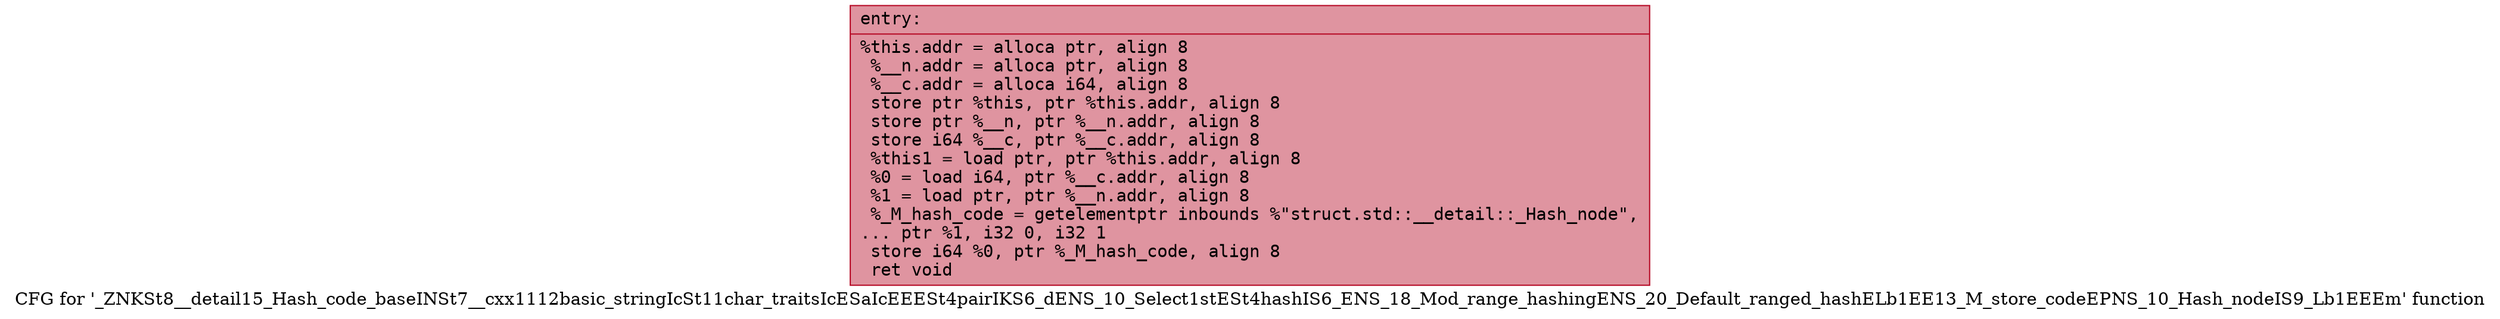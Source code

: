 digraph "CFG for '_ZNKSt8__detail15_Hash_code_baseINSt7__cxx1112basic_stringIcSt11char_traitsIcESaIcEEESt4pairIKS6_dENS_10_Select1stESt4hashIS6_ENS_18_Mod_range_hashingENS_20_Default_ranged_hashELb1EE13_M_store_codeEPNS_10_Hash_nodeIS9_Lb1EEEm' function" {
	label="CFG for '_ZNKSt8__detail15_Hash_code_baseINSt7__cxx1112basic_stringIcSt11char_traitsIcESaIcEEESt4pairIKS6_dENS_10_Select1stESt4hashIS6_ENS_18_Mod_range_hashingENS_20_Default_ranged_hashELb1EE13_M_store_codeEPNS_10_Hash_nodeIS9_Lb1EEEm' function";

	Node0x556bfea08090 [shape=record,color="#b70d28ff", style=filled, fillcolor="#b70d2870" fontname="Courier",label="{entry:\l|  %this.addr = alloca ptr, align 8\l  %__n.addr = alloca ptr, align 8\l  %__c.addr = alloca i64, align 8\l  store ptr %this, ptr %this.addr, align 8\l  store ptr %__n, ptr %__n.addr, align 8\l  store i64 %__c, ptr %__c.addr, align 8\l  %this1 = load ptr, ptr %this.addr, align 8\l  %0 = load i64, ptr %__c.addr, align 8\l  %1 = load ptr, ptr %__n.addr, align 8\l  %_M_hash_code = getelementptr inbounds %\"struct.std::__detail::_Hash_node\",\l... ptr %1, i32 0, i32 1\l  store i64 %0, ptr %_M_hash_code, align 8\l  ret void\l}"];
}
